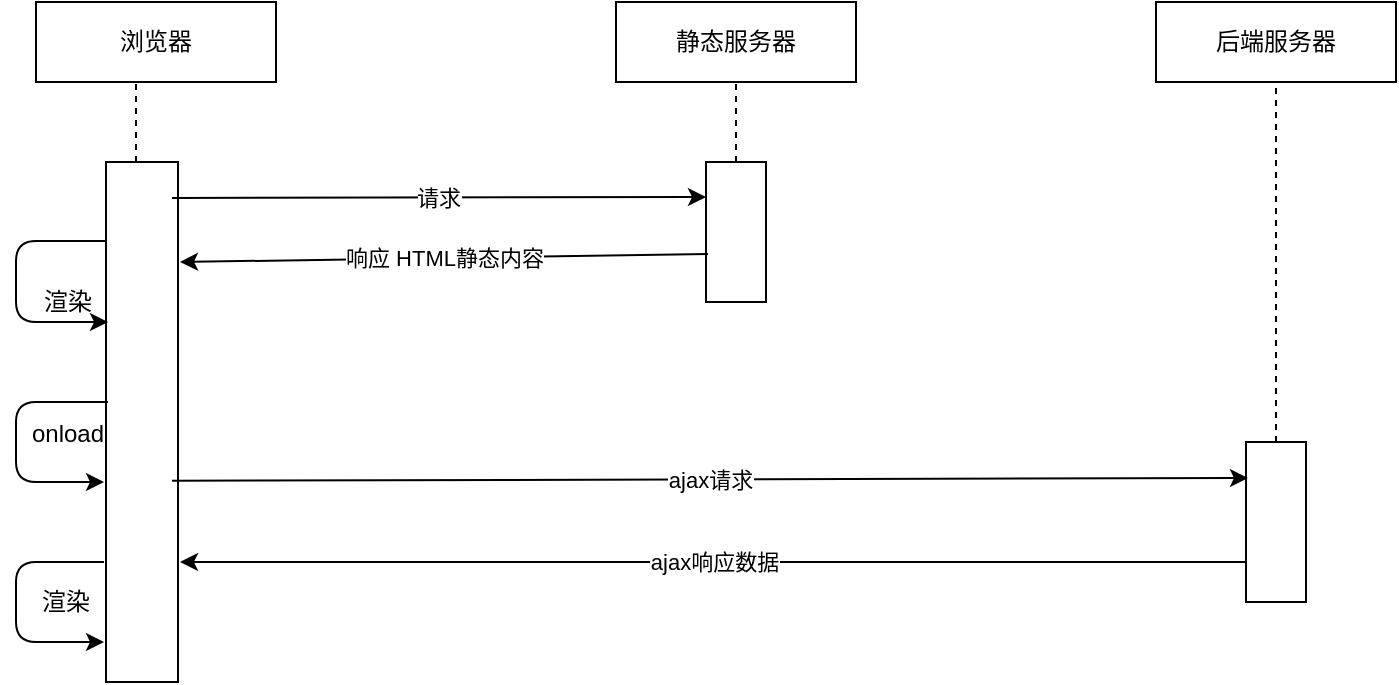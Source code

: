 <mxfile version="12.4.9" type="github">
  <diagram id="4lKn0QCqxNmCEj1VRbfb" name="第 1 页">
    <mxGraphModel dx="772" dy="421" grid="1" gridSize="10" guides="1" tooltips="1" connect="1" arrows="1" fold="1" page="1" pageScale="1" pageWidth="3300" pageHeight="4681" math="0" shadow="0">
      <root>
        <mxCell id="0"/>
        <mxCell id="1" parent="0"/>
        <mxCell id="2ZjtcMZqPL4KML54FWka-1" value="浏览器" style="rounded=0;whiteSpace=wrap;html=1;" vertex="1" parent="1">
          <mxGeometry x="30" y="20" width="120" height="40" as="geometry"/>
        </mxCell>
        <mxCell id="2ZjtcMZqPL4KML54FWka-2" value="静态服务器" style="rounded=0;whiteSpace=wrap;html=1;" vertex="1" parent="1">
          <mxGeometry x="320" y="20" width="120" height="40" as="geometry"/>
        </mxCell>
        <mxCell id="2ZjtcMZqPL4KML54FWka-3" value="后端服务器" style="rounded=0;whiteSpace=wrap;html=1;" vertex="1" parent="1">
          <mxGeometry x="590" y="20" width="120" height="40" as="geometry"/>
        </mxCell>
        <mxCell id="2ZjtcMZqPL4KML54FWka-4" value="" style="endArrow=none;dashed=1;html=1;" edge="1" parent="1">
          <mxGeometry width="50" height="50" relative="1" as="geometry">
            <mxPoint x="80" y="100" as="sourcePoint"/>
            <mxPoint x="80" y="60" as="targetPoint"/>
          </mxGeometry>
        </mxCell>
        <mxCell id="2ZjtcMZqPL4KML54FWka-5" value="" style="rounded=0;whiteSpace=wrap;html=1;" vertex="1" parent="1">
          <mxGeometry x="65" y="100" width="36" height="260" as="geometry"/>
        </mxCell>
        <mxCell id="2ZjtcMZqPL4KML54FWka-6" value="" style="rounded=0;whiteSpace=wrap;html=1;" vertex="1" parent="1">
          <mxGeometry x="365" y="100" width="30" height="70" as="geometry"/>
        </mxCell>
        <mxCell id="2ZjtcMZqPL4KML54FWka-8" value="" style="rounded=0;whiteSpace=wrap;html=1;" vertex="1" parent="1">
          <mxGeometry x="635" y="240" width="30" height="80" as="geometry"/>
        </mxCell>
        <mxCell id="2ZjtcMZqPL4KML54FWka-10" value="" style="endArrow=none;dashed=1;html=1;exitX=0.5;exitY=0;exitDx=0;exitDy=0;" edge="1" parent="1" source="2ZjtcMZqPL4KML54FWka-6">
          <mxGeometry width="50" height="50" relative="1" as="geometry">
            <mxPoint x="330" y="110" as="sourcePoint"/>
            <mxPoint x="380" y="60" as="targetPoint"/>
          </mxGeometry>
        </mxCell>
        <mxCell id="2ZjtcMZqPL4KML54FWka-12" value="" style="endArrow=none;dashed=1;html=1;exitX=0.5;exitY=0;exitDx=0;exitDy=0;" edge="1" parent="1" source="2ZjtcMZqPL4KML54FWka-8">
          <mxGeometry width="50" height="50" relative="1" as="geometry">
            <mxPoint x="600" y="110" as="sourcePoint"/>
            <mxPoint x="650" y="60" as="targetPoint"/>
          </mxGeometry>
        </mxCell>
        <mxCell id="2ZjtcMZqPL4KML54FWka-13" value="请求" style="endArrow=classic;html=1;entryX=0;entryY=0.25;entryDx=0;entryDy=0;" edge="1" parent="1" target="2ZjtcMZqPL4KML54FWka-6">
          <mxGeometry width="50" height="50" relative="1" as="geometry">
            <mxPoint x="98" y="118" as="sourcePoint"/>
            <mxPoint x="146" y="80" as="targetPoint"/>
          </mxGeometry>
        </mxCell>
        <mxCell id="2ZjtcMZqPL4KML54FWka-14" value="响应 HTML静态内容" style="endArrow=classic;html=1;exitX=0.033;exitY=0.657;exitDx=0;exitDy=0;exitPerimeter=0;" edge="1" parent="1" source="2ZjtcMZqPL4KML54FWka-6">
          <mxGeometry width="50" height="50" relative="1" as="geometry">
            <mxPoint x="360" y="150" as="sourcePoint"/>
            <mxPoint x="102" y="150" as="targetPoint"/>
          </mxGeometry>
        </mxCell>
        <mxCell id="2ZjtcMZqPL4KML54FWka-15" value="" style="edgeStyle=elbowEdgeStyle;elbow=horizontal;endArrow=classic;html=1;exitX=0;exitY=0.152;exitDx=0;exitDy=0;exitPerimeter=0;entryX=1;entryY=1;entryDx=0;entryDy=0;" edge="1" parent="1" source="2ZjtcMZqPL4KML54FWka-5" target="2ZjtcMZqPL4KML54FWka-16">
          <mxGeometry width="50" height="50" relative="1" as="geometry">
            <mxPoint x="66" y="112.5" as="sourcePoint"/>
            <mxPoint x="65" y="190" as="targetPoint"/>
            <Array as="points">
              <mxPoint x="20" y="160"/>
              <mxPoint x="30" y="170"/>
              <mxPoint x="26" y="107.5"/>
              <mxPoint x="106" y="222.5"/>
              <mxPoint x="146" y="132.5"/>
              <mxPoint x="106" y="82.5"/>
              <mxPoint x="76" y="62.5"/>
              <mxPoint x="106" y="72.5"/>
              <mxPoint x="116" y="132.5"/>
            </Array>
          </mxGeometry>
        </mxCell>
        <mxCell id="2ZjtcMZqPL4KML54FWka-16" value="渲染" style="text;html=1;strokeColor=none;fillColor=none;align=center;verticalAlign=middle;whiteSpace=wrap;rounded=0;" vertex="1" parent="1">
          <mxGeometry x="26" y="160" width="40" height="20" as="geometry"/>
        </mxCell>
        <mxCell id="2ZjtcMZqPL4KML54FWka-17" value="" style="edgeStyle=elbowEdgeStyle;elbow=horizontal;endArrow=classic;html=1;exitX=1;exitY=0;exitDx=0;exitDy=0;" edge="1" parent="1" source="2ZjtcMZqPL4KML54FWka-18">
          <mxGeometry width="50" height="50" relative="1" as="geometry">
            <mxPoint x="64" y="210" as="sourcePoint"/>
            <mxPoint x="64" y="260" as="targetPoint"/>
            <Array as="points">
              <mxPoint x="20" y="230"/>
              <mxPoint x="25" y="160.5"/>
              <mxPoint x="105" y="275.5"/>
              <mxPoint x="145" y="185.5"/>
              <mxPoint x="105" y="135.5"/>
              <mxPoint x="75" y="115.5"/>
              <mxPoint x="105" y="125.5"/>
              <mxPoint x="115" y="185.5"/>
            </Array>
          </mxGeometry>
        </mxCell>
        <mxCell id="2ZjtcMZqPL4KML54FWka-18" value="onload" style="text;html=1;strokeColor=none;fillColor=none;align=center;verticalAlign=middle;whiteSpace=wrap;rounded=0;" vertex="1" parent="1">
          <mxGeometry x="26" y="220" width="40" height="32" as="geometry"/>
        </mxCell>
        <mxCell id="2ZjtcMZqPL4KML54FWka-22" value="ajax请求" style="endArrow=classic;html=1;entryX=0.033;entryY=0.125;entryDx=0;entryDy=0;exitX=1.067;exitY=0.086;exitDx=0;exitDy=0;exitPerimeter=0;entryPerimeter=0;" edge="1" parent="1">
          <mxGeometry width="50" height="50" relative="1" as="geometry">
            <mxPoint x="98.01" y="259.42" as="sourcePoint"/>
            <mxPoint x="635.99" y="258" as="targetPoint"/>
          </mxGeometry>
        </mxCell>
        <mxCell id="2ZjtcMZqPL4KML54FWka-25" value="ajax响应数据" style="endArrow=classic;html=1;exitX=0;exitY=0.75;exitDx=0;exitDy=0;" edge="1" parent="1" source="2ZjtcMZqPL4KML54FWka-8">
          <mxGeometry width="50" height="50" relative="1" as="geometry">
            <mxPoint x="365" y="300" as="sourcePoint"/>
            <mxPoint x="102" y="300" as="targetPoint"/>
          </mxGeometry>
        </mxCell>
        <mxCell id="2ZjtcMZqPL4KML54FWka-26" value="" style="edgeStyle=elbowEdgeStyle;elbow=horizontal;endArrow=classic;html=1;" edge="1" parent="1">
          <mxGeometry width="50" height="50" relative="1" as="geometry">
            <mxPoint x="64" y="300" as="sourcePoint"/>
            <mxPoint x="64" y="340" as="targetPoint"/>
            <Array as="points">
              <mxPoint x="20" y="320"/>
              <mxPoint x="25" y="250.5"/>
              <mxPoint x="105" y="365.5"/>
              <mxPoint x="145" y="275.5"/>
              <mxPoint x="105" y="225.5"/>
              <mxPoint x="75" y="205.5"/>
              <mxPoint x="105" y="215.5"/>
              <mxPoint x="115" y="275.5"/>
            </Array>
          </mxGeometry>
        </mxCell>
        <mxCell id="2ZjtcMZqPL4KML54FWka-27" value="渲染" style="text;html=1;strokeColor=none;fillColor=none;align=center;verticalAlign=middle;whiteSpace=wrap;rounded=0;" vertex="1" parent="1">
          <mxGeometry x="25" y="310" width="40" height="20" as="geometry"/>
        </mxCell>
      </root>
    </mxGraphModel>
  </diagram>
</mxfile>

